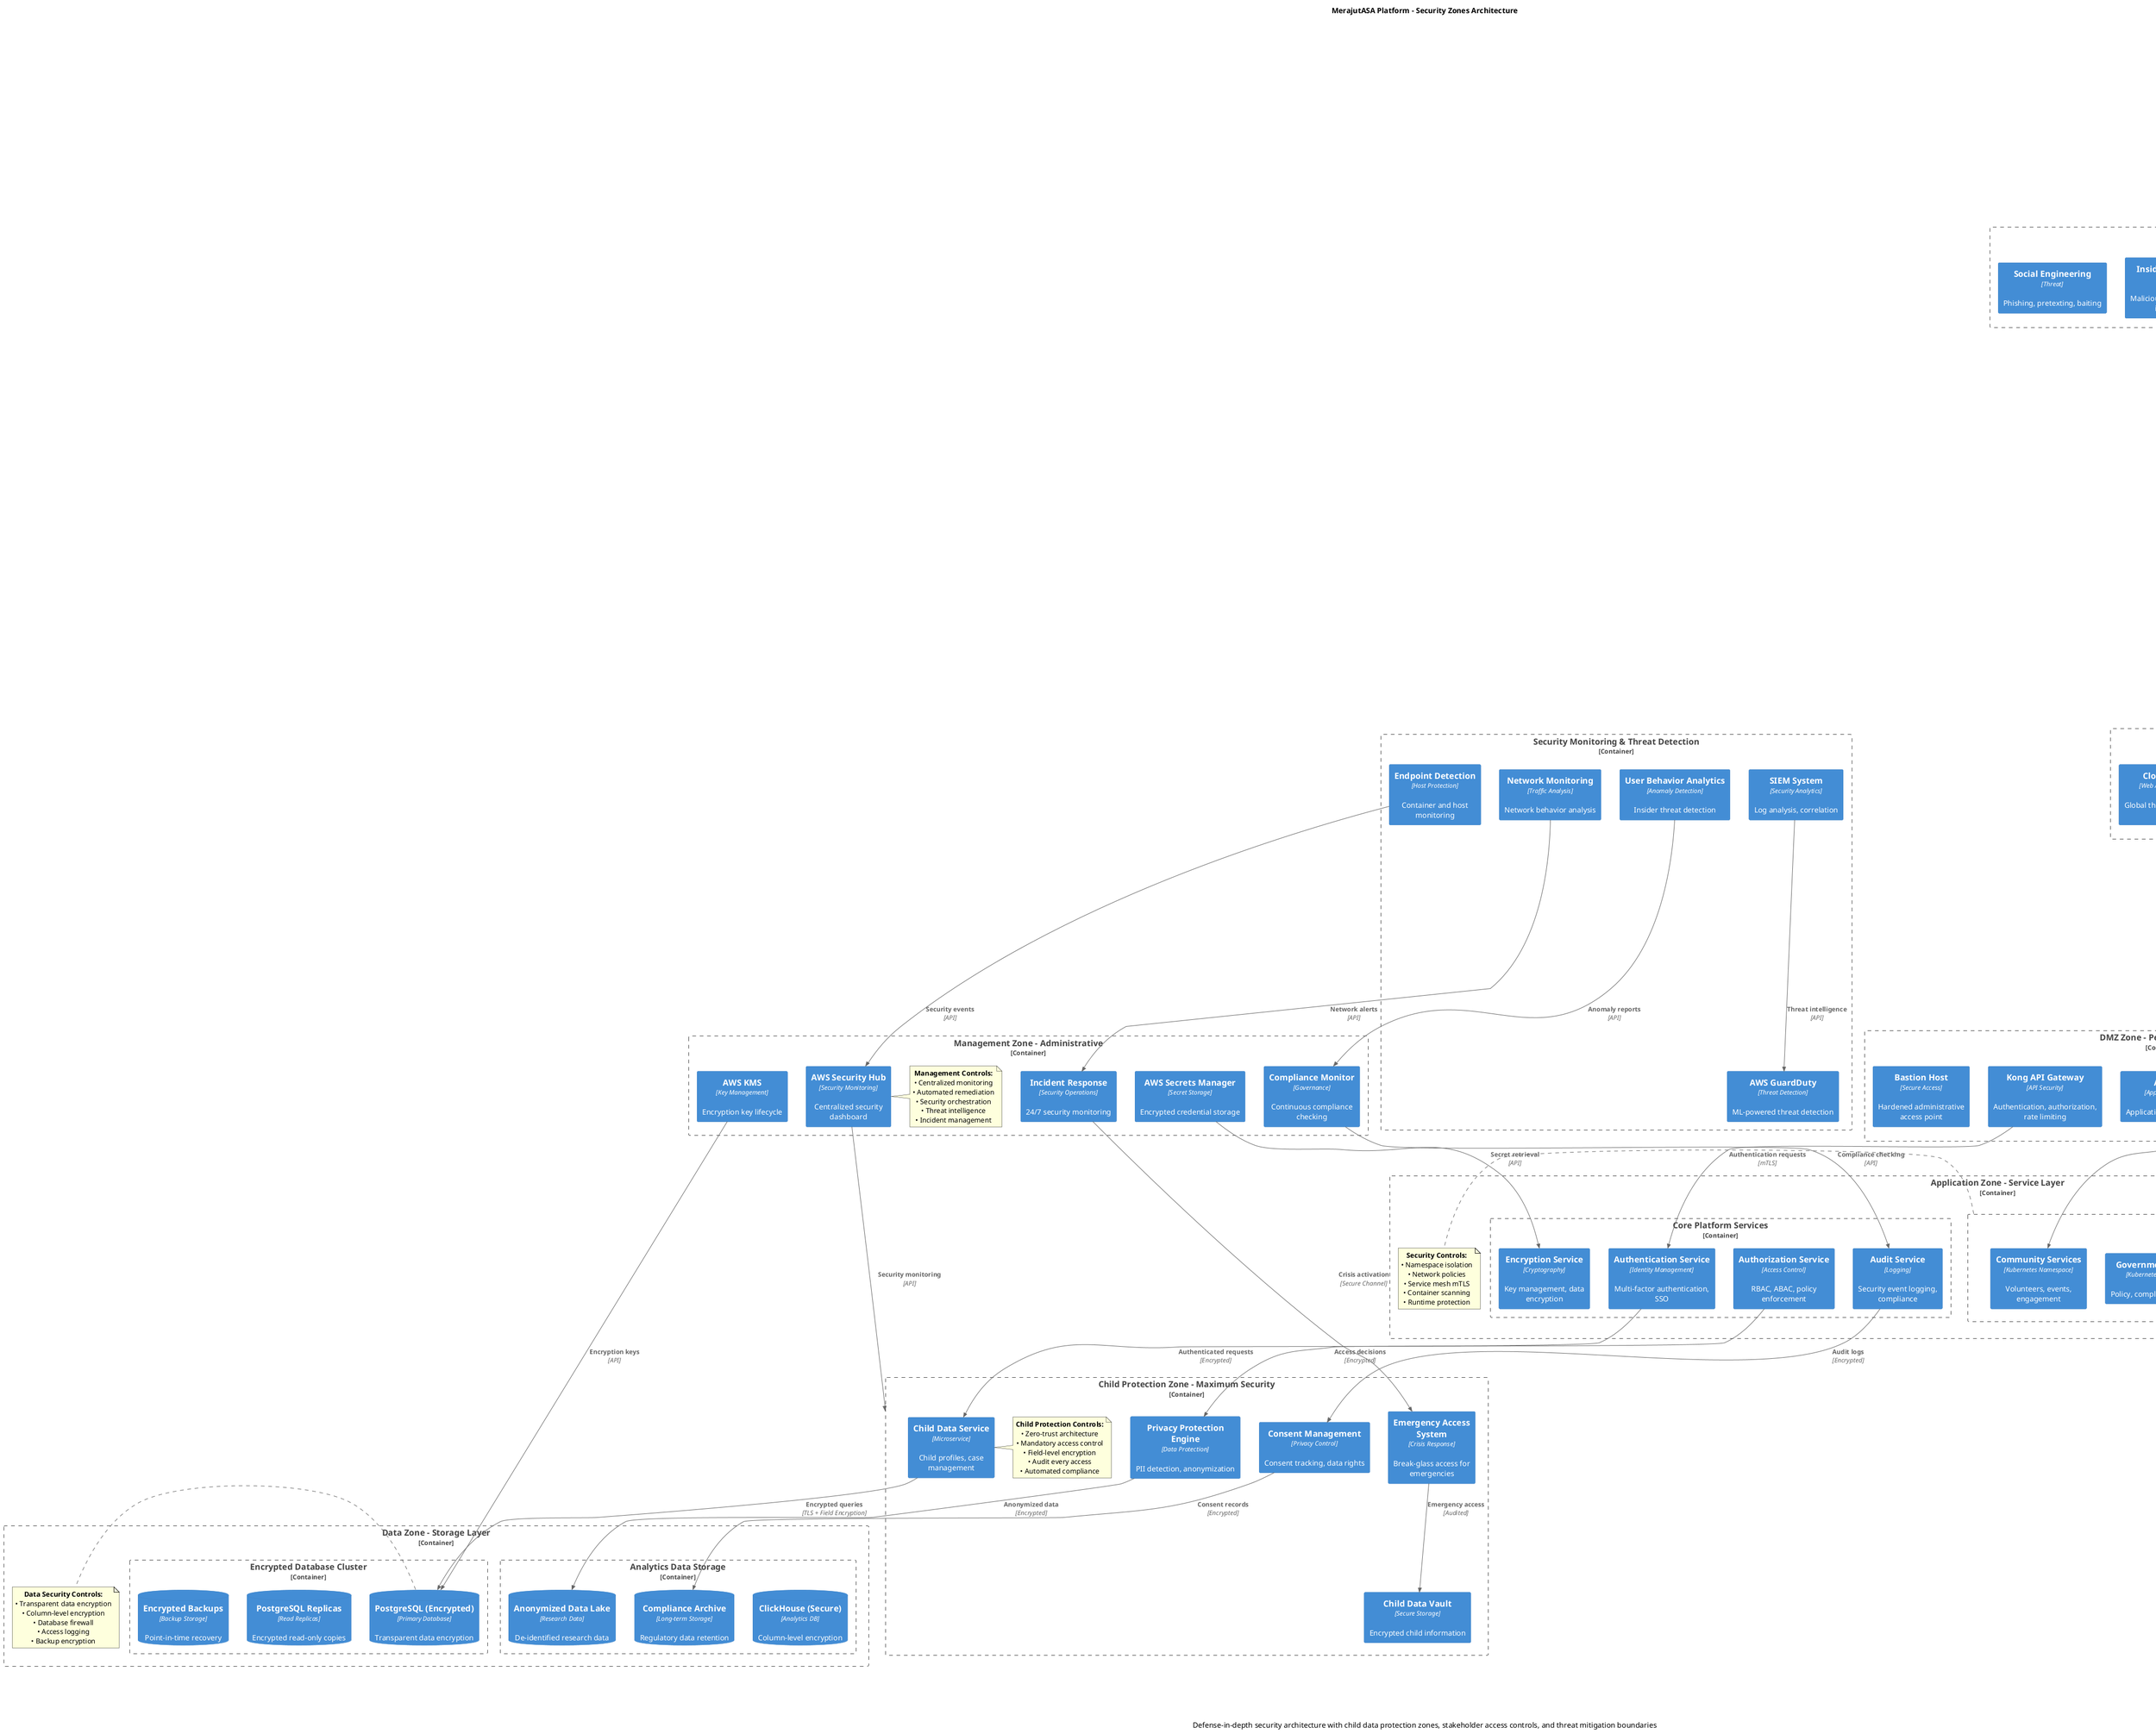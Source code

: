 @startuml security-zones
!include <C4/C4_Container>

!define TITLE "MerajutASA Platform - Security Zones Architecture"
!define DESCRIPTION "Defense-in-depth security architecture with child data protection zones, stakeholder access controls, and threat mitigation boundaries"

title TITLE
caption DESCRIPTION

' External threat landscape
Container_Boundary(threat_landscape, "External Threat Landscape") {
    Container(ddos_attacks, "DDoS Attacks", "Threat", "Volumetric, protocol, application attacks")
    Container(web_attacks, "Web Application Attacks", "Threat", "SQL injection, XSS, CSRF")
    Container(apt_threats, "Advanced Persistent Threats", "Threat", "Nation-state, organized crime")
    Container(insider_threats, "Insider Threats", "Threat", "Malicious or negligent insiders")
    Container(social_engineering, "Social Engineering", "Threat", "Phishing, pretexting, baiting")
}

' Security Zone 1: Public Zone (Internet-facing)
Container_Boundary(public_zone, "Public Zone - Internet Facing") {
    Container(cloudflare_waf, "CloudFlare WAF", "Web Application Firewall", "Global threat intelligence, bot protection")
    Container(cloudflare_ddos, "CloudFlare DDoS Protection", "DDoS Mitigation", "Automatic DDoS detection and mitigation")
    Container(dns_security, "CloudFlare DNS Security", "DNS Protection", "DNS filtering, threat blocking")
    
    note right of cloudflare_waf : **Security Controls:**\n• IP reputation filtering\n• Rate limiting\n• Geo-blocking\n• Bot detection\n• SSL/TLS encryption
}

' Security Zone 2: DMZ (Demilitarized Zone)
Container_Boundary(dmz_zone, "DMZ Zone - Perimeter Defense") {
    Container(aws_waf, "AWS WAF", "Application Firewall", "Application-layer protection")
    Container(alb_security, "Application Load Balancer", "Load Balancer", "SSL termination, health checks")
    Container(api_gateway_security, "Kong API Gateway", "API Security", "Authentication, authorization, rate limiting")
    Container(bastion_host, "Bastion Host", "Secure Access", "Hardened administrative access point")
    
    note right of aws_waf : **Security Controls:**\n• OWASP Top 10 protection\n• Custom security rules\n• IP whitelisting\n• Request size limiting\n• SQL injection prevention
}

' Security Zone 3: Application Zone
Container_Boundary(application_zone, "Application Zone - Service Layer") {
    
    Container_Boundary(stakeholder_services, "Stakeholder Services Isolation") {
        Container(government_services, "Government Services", "Kubernetes Namespace", "Policy, compliance, reporting")
        Container(business_services, "Business Services", "Kubernetes Namespace", "CSR, donations, partnerships")
        Container(academic_services, "Academic Services", "Kubernetes Namespace", "Research, analytics, anonymization")
        Container(community_services, "Community Services", "Kubernetes Namespace", "Volunteers, events, engagement")
        Container(media_services, "Media Services", "Kubernetes Namespace", "Content, campaigns, assets")
    }
    
    Container_Boundary(core_services, "Core Platform Services") {
        Container(auth_service, "Authentication Service", "Identity Management", "Multi-factor authentication, SSO")
        Container(authorization_service, "Authorization Service", "Access Control", "RBAC, ABAC, policy enforcement")
        Container(audit_service, "Audit Service", "Logging", "Security event logging, compliance")
        Container(encryption_service, "Encryption Service", "Cryptography", "Key management, data encryption")
    }
    
    note right of stakeholder_services : **Security Controls:**\n• Namespace isolation\n• Network policies\n• Service mesh mTLS\n• Container scanning\n• Runtime protection
}

' Security Zone 4: Child Protection Zone (Highest Security)
Container_Boundary(child_protection_zone, "Child Protection Zone - Maximum Security") {
    Container(child_data_service, "Child Data Service", "Microservice", "Child profiles, case management")
    Container(privacy_engine, "Privacy Protection Engine", "Data Protection", "PII detection, anonymization")
    Container(consent_management, "Consent Management", "Privacy Control", "Consent tracking, data rights")
    Container(child_data_vault, "Child Data Vault", "Secure Storage", "Encrypted child information")
    Container(emergency_access, "Emergency Access System", "Crisis Response", "Break-glass access for emergencies")
    
    note right of child_data_service : **Child Protection Controls:**\n• Zero-trust architecture\n• Mandatory access control\n• Field-level encryption\n• Audit every access\n• Automated compliance
}

' Security Zone 5: Data Zone (Database Layer)
Container_Boundary(data_zone, "Data Zone - Storage Layer") {
    
    Container_Boundary(encrypted_databases, "Encrypted Database Cluster") {
        ContainerDb(postgres_encrypted, "PostgreSQL (Encrypted)", "Primary Database", "Transparent data encryption")
        ContainerDb(postgres_replicas, "PostgreSQL Replicas", "Read Replicas", "Encrypted read-only copies")
        ContainerDb(backup_encrypted, "Encrypted Backups", "Backup Storage", "Point-in-time recovery")
    }
    
    Container_Boundary(analytics_databases, "Analytics Data Storage") {
        ContainerDb(clickhouse_secure, "ClickHouse (Secure)", "Analytics DB", "Column-level encryption")
        ContainerDb(anonymized_storage, "Anonymized Data Lake", "Research Data", "De-identified research data")
        ContainerDb(compliance_archive, "Compliance Archive", "Long-term Storage", "Regulatory data retention")
    }
    
    note right of postgres_encrypted : **Data Security Controls:**\n• Transparent data encryption\n• Column-level encryption\n• Database firewall\n• Access logging\n• Backup encryption
}

' Security Zone 6: Management Zone
Container_Boundary(management_zone, "Management Zone - Administrative") {
    Container(security_center, "AWS Security Hub", "Security Monitoring", "Centralized security dashboard")
    Container(secrets_manager, "AWS Secrets Manager", "Secret Storage", "Encrypted credential storage")
    Container(key_management, "AWS KMS", "Key Management", "Encryption key lifecycle")
    Container(compliance_monitor, "Compliance Monitor", "Governance", "Continuous compliance checking")
    Container(incident_response, "Incident Response", "Security Operations", "24/7 security monitoring")
    
    note right of security_center : **Management Controls:**\n• Centralized monitoring\n• Automated remediation\n• Security orchestration\n• Threat intelligence\n• Incident management
}

' Security monitoring and threat detection
Container_Boundary(security_monitoring, "Security Monitoring & Threat Detection") {
    Container(guardduty, "AWS GuardDuty", "Threat Detection", "ML-powered threat detection")
    Container(security_monitoring_siem, "SIEM System", "Security Analytics", "Log analysis, correlation")
    Container(endpoint_detection, "Endpoint Detection", "Host Protection", "Container and host monitoring")
    Container(network_monitoring, "Network Monitoring", "Traffic Analysis", "Network behavior analysis")
    Container(user_behavior, "User Behavior Analytics", "Anomaly Detection", "Insider threat detection")
}

' Security relationships and data flows

' Threat landscape to public zone
Rel(ddos_attacks, cloudflare_ddos, "Blocked", "Mitigation")
Rel(web_attacks, cloudflare_waf, "Filtered", "Protection")
Rel(apt_threats, dns_security, "Detected", "Blocking")

' Public zone to DMZ
Rel(cloudflare_waf, aws_waf, "Clean traffic", "HTTPS")
Rel(cloudflare_ddos, alb_security, "Protected traffic", "HTTPS")

' DMZ to application zone
Rel(api_gateway_security, auth_service, "Authentication requests", "mTLS")
Rel(alb_security, government_services, "Government traffic", "HTTPS")
Rel(alb_security, business_services, "Business traffic", "HTTPS")
Rel(alb_security, academic_services, "Academic traffic", "HTTPS")
Rel(alb_security, community_services, "Community traffic", "HTTPS")
Rel(alb_security, media_services, "Media traffic", "HTTPS")

' Application zone to child protection zone
Rel(auth_service, child_data_service, "Authenticated requests", "Encrypted")
Rel(authorization_service, privacy_engine, "Access decisions", "Encrypted")
Rel(audit_service, consent_management, "Audit logs", "Encrypted")

' Child protection zone to data zone
Rel(child_data_service, postgres_encrypted, "Encrypted queries", "TLS + Field Encryption")
Rel(privacy_engine, anonymized_storage, "Anonymized data", "Encrypted")
Rel(consent_management, compliance_archive, "Consent records", "Encrypted")

' Security monitoring relationships
Rel(security_monitoring_siem, guardduty, "Threat intelligence", "API")
Rel(endpoint_detection, security_center, "Security events", "API")
Rel(network_monitoring, incident_response, "Network alerts", "API")
Rel(user_behavior, compliance_monitor, "Anomaly reports", "API")

' Management zone oversight
Rel(security_center, child_protection_zone, "Security monitoring", "API")
Rel(secrets_manager, encryption_service, "Secret retrieval", "API")
Rel(key_management, postgres_encrypted, "Encryption keys", "API")
Rel(compliance_monitor, audit_service, "Compliance checking", "API")

' Emergency access controls
Rel(emergency_access, child_data_vault, "Emergency access", "Audited")
Rel(incident_response, emergency_access, "Crisis activation", "Secure Channel")

SHOW_LEGEND()

note as security_controls_matrix
**Security Controls Matrix:**

**Zone 1 - Public (Internet):**
• CloudFlare WAF with 200+ security rules
• Global DDoS protection (100+ Gbps capacity)
• Bot management and threat intelligence
• SSL/TLS 1.3 with HSTS enforcement

**Zone 2 - DMZ (Perimeter):**
• AWS WAF with OWASP Top 10 protection
• IP whitelisting and geo-blocking
• Rate limiting (1000 req/min per IP)
• SSL termination with perfect forward secrecy

**Zone 3 - Application (Services):**
• Kubernetes network policies
• Service mesh with mutual TLS
• Container image scanning (Trivy/Clair)
• Runtime security monitoring (Falco)

**Zone 4 - Child Protection (Critical):**
• Zero-trust architecture (verify everything)
• Field-level encryption for child data
• Mandatory multi-factor authentication
• All access logged and monitored

**Zone 5 - Data (Storage):**
• Transparent data encryption (AES-256)
• Database connection encryption
• Automated backup encryption
• Column-level sensitive data protection

**Zone 6 - Management (Operations):**
• Privileged access management
• Secret rotation automation
• Compliance monitoring (24/7)
• Incident response automation
end note

note as child_data_protection
**Child Data Protection Zones:**

**Maximum Protection for Child Data:**
• Dedicated security zone with highest controls
• All child data encrypted at rest and in transit
• Zero-trust access with continuous verification
• Automated privacy compliance checking

**Access Control Layers:**
1. Network-level: VPC security groups
2. Application-level: Service authentication
3. Data-level: Row and column-level security
4. Field-level: Individual data element encryption

**Privacy by Design Implementation:**
• Data minimization at collection
• Purpose limitation enforcement
• Automated consent management
• Right to erasure automation

**Compliance Integration:**
• GDPR Article 25 (Data Protection by Design)
• UNICEF Child Data Protection standards
• Indonesian personal data protection law
• Automated compliance reporting

**Emergency Access Protocols:**
• Break-glass access for child safety emergencies
• All emergency access fully audited
• Automatic notification to protection officers
• Time-limited access with automatic expiration
end note

note as threat_mitigation
**Threat Mitigation Strategy:**

**External Threats:**
• DDoS: Multi-layer protection (CloudFlare + AWS)
• Web Attacks: WAF rules + OWASP protection
• APT: Threat intelligence + behavior analysis
• Social Engineering: User training + email security

**Internal Threats:**
• Insider Threats: User behavior analytics
• Privilege Escalation: Least privilege principle
• Data Exfiltration: DLP + network monitoring
• Unauthorized Access: Zero-trust verification

**Child-Specific Threats:**
• Data Harvesting: Privacy protection engine
• Identity Exposure: Automatic anonymization
• Unauthorized Profiling: Purpose limitation
• Consent Violations: Automated compliance

**Incident Response:**
• 24/7 Security Operations Center
• Automated threat detection and response
• Child protection officer notification
• Emergency access protocols for safety
end note

@enduml